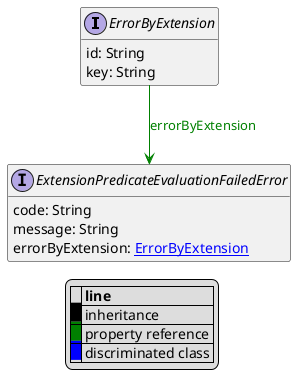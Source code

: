 @startuml

hide empty fields
hide empty methods
legend
|= |= line |
|<back:black>   </back>| inheritance |
|<back:green>   </back>| property reference |
|<back:blue>   </back>| discriminated class |
endlegend
interface ErrorByExtension [[ErrorByExtension.svg]]  {
    id: String
    key: String
}



interface ExtensionPredicateEvaluationFailedError [[ExtensionPredicateEvaluationFailedError.svg]]  {
    code: String
    message: String
    errorByExtension: [[ErrorByExtension.svg ErrorByExtension]]
}

ErrorByExtension --> ExtensionPredicateEvaluationFailedError #green;text:green : "errorByExtension"
@enduml
